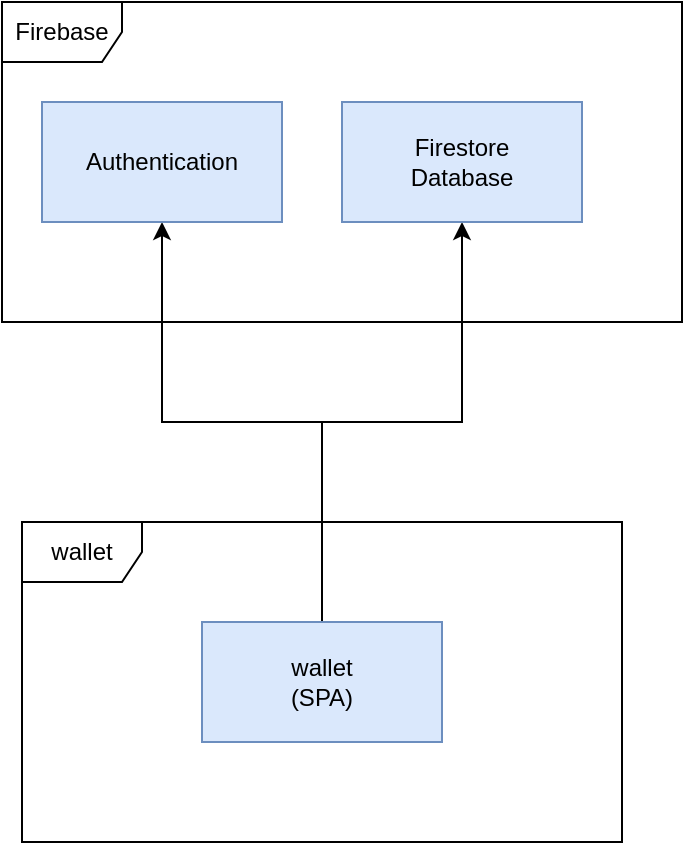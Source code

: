 <mxfile version="19.0.3" type="device"><diagram id="xlvTG0nT4VUctZF6ZJUn" name="Page-1"><mxGraphModel dx="1422" dy="817" grid="1" gridSize="10" guides="1" tooltips="1" connect="1" arrows="1" fold="1" page="1" pageScale="1" pageWidth="850" pageHeight="1100" math="0" shadow="0"><root><mxCell id="0"/><mxCell id="1" parent="0"/><mxCell id="Z1HKEaxfxlxo8Z3BqxXH-5" value="Firebase" style="shape=umlFrame;whiteSpace=wrap;html=1;" vertex="1" parent="1"><mxGeometry x="210" y="130" width="340" height="160" as="geometry"/></mxCell><mxCell id="Z1HKEaxfxlxo8Z3BqxXH-4" value="wallet" style="shape=umlFrame;whiteSpace=wrap;html=1;" vertex="1" parent="1"><mxGeometry x="220" y="390" width="300" height="160" as="geometry"/></mxCell><mxCell id="Z1HKEaxfxlxo8Z3BqxXH-7" style="edgeStyle=orthogonalEdgeStyle;rounded=0;orthogonalLoop=1;jettySize=auto;html=1;" edge="1" parent="1" source="Z1HKEaxfxlxo8Z3BqxXH-1" target="Z1HKEaxfxlxo8Z3BqxXH-2"><mxGeometry relative="1" as="geometry"/></mxCell><mxCell id="Z1HKEaxfxlxo8Z3BqxXH-8" style="edgeStyle=orthogonalEdgeStyle;rounded=0;orthogonalLoop=1;jettySize=auto;html=1;" edge="1" parent="1" source="Z1HKEaxfxlxo8Z3BqxXH-1" target="Z1HKEaxfxlxo8Z3BqxXH-3"><mxGeometry relative="1" as="geometry"/></mxCell><mxCell id="Z1HKEaxfxlxo8Z3BqxXH-1" value="wallet&lt;br&gt;(SPA)" style="rounded=0;whiteSpace=wrap;html=1;fillColor=#dae8fc;strokeColor=#6c8ebf;" vertex="1" parent="1"><mxGeometry x="310" y="440" width="120" height="60" as="geometry"/></mxCell><mxCell id="Z1HKEaxfxlxo8Z3BqxXH-2" value="Authentication" style="rounded=0;whiteSpace=wrap;html=1;fillColor=#dae8fc;strokeColor=#6c8ebf;" vertex="1" parent="1"><mxGeometry x="230" y="180" width="120" height="60" as="geometry"/></mxCell><mxCell id="Z1HKEaxfxlxo8Z3BqxXH-3" value="Firestore&lt;br&gt;Database" style="rounded=0;whiteSpace=wrap;html=1;fillColor=#dae8fc;strokeColor=#6c8ebf;" vertex="1" parent="1"><mxGeometry x="380" y="180" width="120" height="60" as="geometry"/></mxCell></root></mxGraphModel></diagram></mxfile>